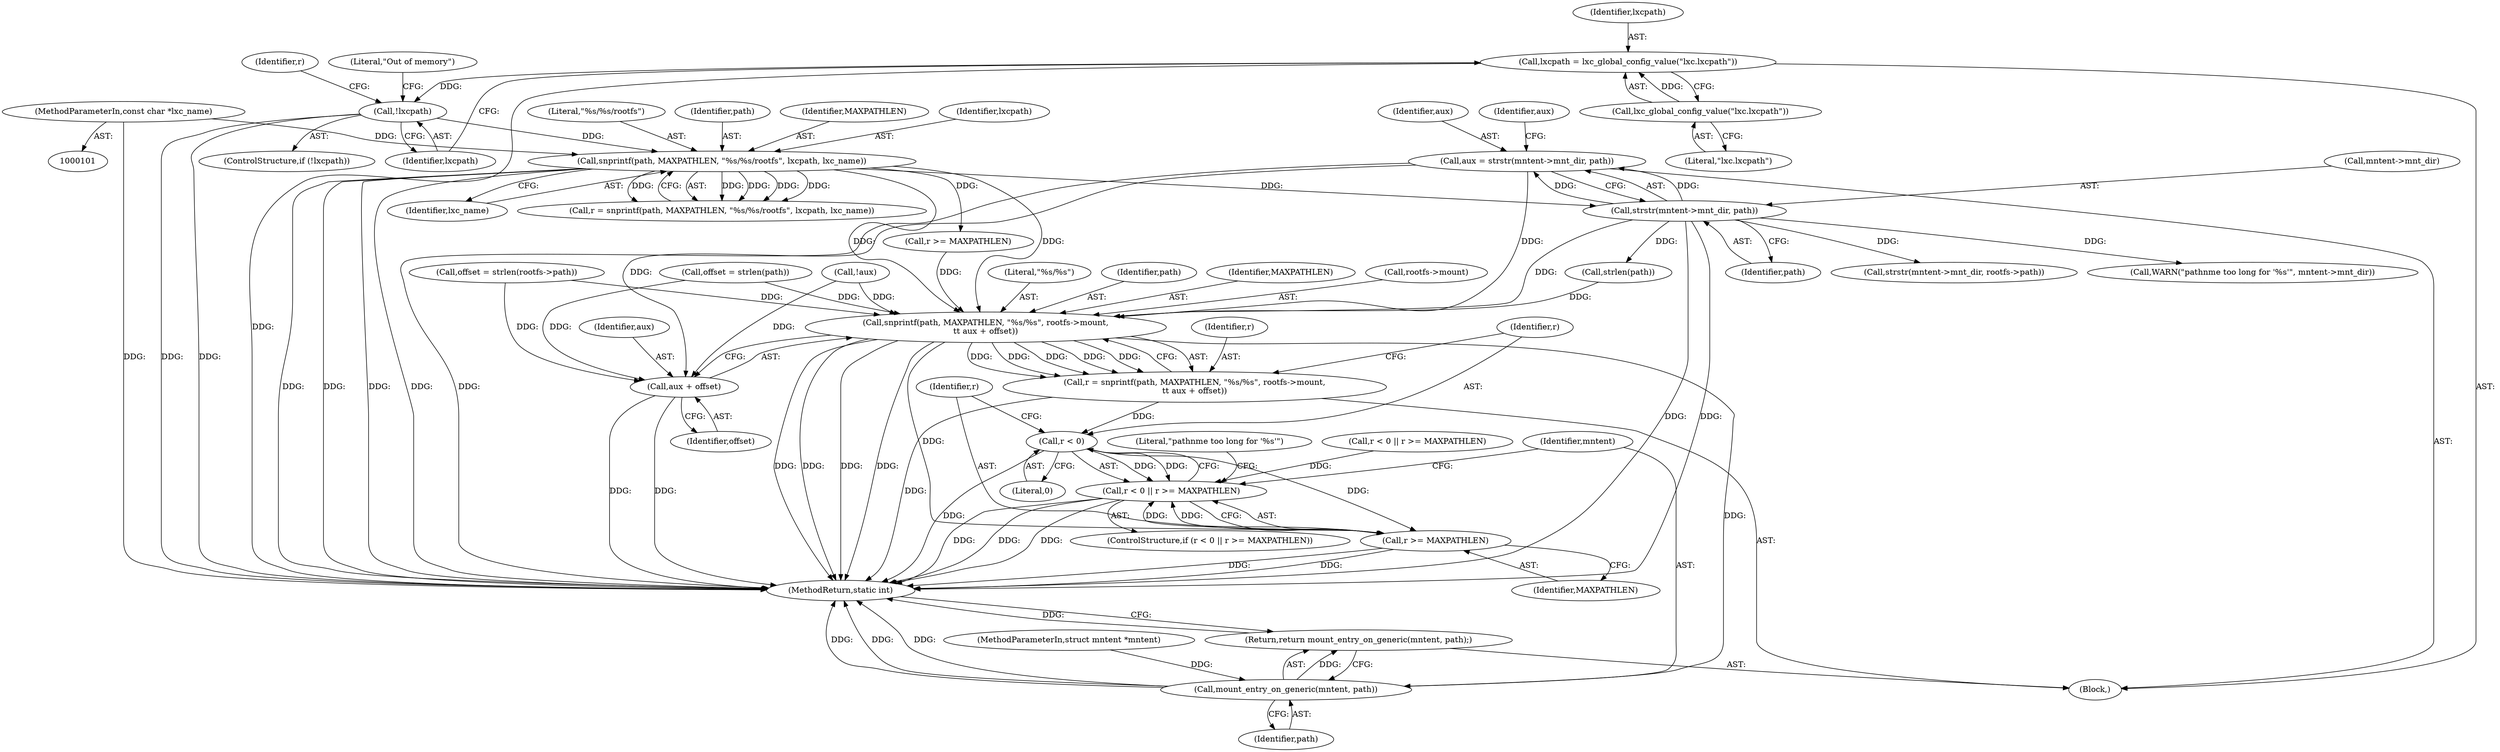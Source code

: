 digraph "0_lxc_592fd47a6245508b79fe6ac819fe6d3b2c1289be_6@API" {
"1000145" [label="(Call,aux = strstr(mntent->mnt_dir, path))"];
"1000147" [label="(Call,strstr(mntent->mnt_dir, path))"];
"1000130" [label="(Call,snprintf(path, MAXPATHLEN, \"%s/%s/rootfs\", lxcpath, lxc_name))"];
"1000120" [label="(Call,!lxcpath)"];
"1000115" [label="(Call,lxcpath = lxc_global_config_value(\"lxc.lxcpath\"))"];
"1000117" [label="(Call,lxc_global_config_value(\"lxc.lxcpath\"))"];
"1000104" [label="(MethodParameterIn,const char *lxc_name)"];
"1000190" [label="(Call,snprintf(path, MAXPATHLEN, \"%s/%s\", rootfs->mount,\n\t\t aux + offset))"];
"1000188" [label="(Call,r = snprintf(path, MAXPATHLEN, \"%s/%s\", rootfs->mount,\n\t\t aux + offset))"];
"1000202" [label="(Call,r < 0)"];
"1000201" [label="(Call,r < 0 || r >= MAXPATHLEN)"];
"1000205" [label="(Call,r >= MAXPATHLEN)"];
"1000218" [label="(Call,mount_entry_on_generic(mntent, path))"];
"1000217" [label="(Return,return mount_entry_on_generic(mntent, path);)"];
"1000197" [label="(Call,aux + offset)"];
"1000147" [label="(Call,strstr(mntent->mnt_dir, path))"];
"1000203" [label="(Identifier,r)"];
"1000155" [label="(Call,offset = strlen(path))"];
"1000193" [label="(Literal,\"%s/%s\")"];
"1000120" [label="(Call,!lxcpath)"];
"1000197" [label="(Call,aux + offset)"];
"1000218" [label="(Call,mount_entry_on_generic(mntent, path))"];
"1000205" [label="(Call,r >= MAXPATHLEN)"];
"1000190" [label="(Call,snprintf(path, MAXPATHLEN, \"%s/%s\", rootfs->mount,\n\t\t aux + offset))"];
"1000191" [label="(Identifier,path)"];
"1000210" [label="(Literal,\"pathnme too long for '%s'\")"];
"1000105" [label="(Block,)"];
"1000206" [label="(Identifier,r)"];
"1000145" [label="(Call,aux = strstr(mntent->mnt_dir, path))"];
"1000134" [label="(Identifier,lxcpath)"];
"1000130" [label="(Call,snprintf(path, MAXPATHLEN, \"%s/%s/rootfs\", lxcpath, lxc_name))"];
"1000219" [label="(Identifier,mntent)"];
"1000157" [label="(Call,strlen(path))"];
"1000202" [label="(Call,r < 0)"];
"1000207" [label="(Identifier,MAXPATHLEN)"];
"1000137" [label="(Call,r < 0 || r >= MAXPATHLEN)"];
"1000151" [label="(Identifier,path)"];
"1000133" [label="(Literal,\"%s/%s/rootfs\")"];
"1000192" [label="(Identifier,MAXPATHLEN)"];
"1000148" [label="(Call,mntent->mnt_dir)"];
"1000204" [label="(Literal,0)"];
"1000116" [label="(Identifier,lxcpath)"];
"1000131" [label="(Identifier,path)"];
"1000194" [label="(Call,rootfs->mount)"];
"1000132" [label="(Identifier,MAXPATHLEN)"];
"1000102" [label="(MethodParameterIn,struct mntent *mntent)"];
"1000189" [label="(Identifier,r)"];
"1000198" [label="(Identifier,aux)"];
"1000153" [label="(Identifier,aux)"];
"1000129" [label="(Identifier,r)"];
"1000221" [label="(MethodReturn,static int)"];
"1000201" [label="(Call,r < 0 || r >= MAXPATHLEN)"];
"1000200" [label="(ControlStructure,if (r < 0 || r >= MAXPATHLEN))"];
"1000135" [label="(Identifier,lxc_name)"];
"1000146" [label="(Identifier,aux)"];
"1000163" [label="(Call,strstr(mntent->mnt_dir, rootfs->path))"];
"1000199" [label="(Identifier,offset)"];
"1000119" [label="(ControlStructure,if (!lxcpath))"];
"1000124" [label="(Literal,\"Out of memory\")"];
"1000128" [label="(Call,r = snprintf(path, MAXPATHLEN, \"%s/%s/rootfs\", lxcpath, lxc_name))"];
"1000220" [label="(Identifier,path)"];
"1000217" [label="(Return,return mount_entry_on_generic(mntent, path);)"];
"1000115" [label="(Call,lxcpath = lxc_global_config_value(\"lxc.lxcpath\"))"];
"1000117" [label="(Call,lxc_global_config_value(\"lxc.lxcpath\"))"];
"1000104" [label="(MethodParameterIn,const char *lxc_name)"];
"1000188" [label="(Call,r = snprintf(path, MAXPATHLEN, \"%s/%s\", rootfs->mount,\n\t\t aux + offset))"];
"1000209" [label="(Call,WARN(\"pathnme too long for '%s'\", mntent->mnt_dir))"];
"1000181" [label="(Call,offset = strlen(rootfs->path))"];
"1000121" [label="(Identifier,lxcpath)"];
"1000141" [label="(Call,r >= MAXPATHLEN)"];
"1000171" [label="(Call,!aux)"];
"1000118" [label="(Literal,\"lxc.lxcpath\")"];
"1000145" -> "1000105"  [label="AST: "];
"1000145" -> "1000147"  [label="CFG: "];
"1000146" -> "1000145"  [label="AST: "];
"1000147" -> "1000145"  [label="AST: "];
"1000153" -> "1000145"  [label="CFG: "];
"1000145" -> "1000221"  [label="DDG: "];
"1000147" -> "1000145"  [label="DDG: "];
"1000147" -> "1000145"  [label="DDG: "];
"1000145" -> "1000190"  [label="DDG: "];
"1000145" -> "1000197"  [label="DDG: "];
"1000147" -> "1000151"  [label="CFG: "];
"1000148" -> "1000147"  [label="AST: "];
"1000151" -> "1000147"  [label="AST: "];
"1000147" -> "1000221"  [label="DDG: "];
"1000147" -> "1000221"  [label="DDG: "];
"1000130" -> "1000147"  [label="DDG: "];
"1000147" -> "1000157"  [label="DDG: "];
"1000147" -> "1000163"  [label="DDG: "];
"1000147" -> "1000190"  [label="DDG: "];
"1000147" -> "1000209"  [label="DDG: "];
"1000130" -> "1000128"  [label="AST: "];
"1000130" -> "1000135"  [label="CFG: "];
"1000131" -> "1000130"  [label="AST: "];
"1000132" -> "1000130"  [label="AST: "];
"1000133" -> "1000130"  [label="AST: "];
"1000134" -> "1000130"  [label="AST: "];
"1000135" -> "1000130"  [label="AST: "];
"1000128" -> "1000130"  [label="CFG: "];
"1000130" -> "1000221"  [label="DDG: "];
"1000130" -> "1000221"  [label="DDG: "];
"1000130" -> "1000221"  [label="DDG: "];
"1000130" -> "1000221"  [label="DDG: "];
"1000130" -> "1000128"  [label="DDG: "];
"1000130" -> "1000128"  [label="DDG: "];
"1000130" -> "1000128"  [label="DDG: "];
"1000130" -> "1000128"  [label="DDG: "];
"1000130" -> "1000128"  [label="DDG: "];
"1000120" -> "1000130"  [label="DDG: "];
"1000104" -> "1000130"  [label="DDG: "];
"1000130" -> "1000141"  [label="DDG: "];
"1000130" -> "1000190"  [label="DDG: "];
"1000130" -> "1000190"  [label="DDG: "];
"1000120" -> "1000119"  [label="AST: "];
"1000120" -> "1000121"  [label="CFG: "];
"1000121" -> "1000120"  [label="AST: "];
"1000124" -> "1000120"  [label="CFG: "];
"1000129" -> "1000120"  [label="CFG: "];
"1000120" -> "1000221"  [label="DDG: "];
"1000120" -> "1000221"  [label="DDG: "];
"1000115" -> "1000120"  [label="DDG: "];
"1000115" -> "1000105"  [label="AST: "];
"1000115" -> "1000117"  [label="CFG: "];
"1000116" -> "1000115"  [label="AST: "];
"1000117" -> "1000115"  [label="AST: "];
"1000121" -> "1000115"  [label="CFG: "];
"1000115" -> "1000221"  [label="DDG: "];
"1000117" -> "1000115"  [label="DDG: "];
"1000117" -> "1000118"  [label="CFG: "];
"1000118" -> "1000117"  [label="AST: "];
"1000104" -> "1000101"  [label="AST: "];
"1000104" -> "1000221"  [label="DDG: "];
"1000190" -> "1000188"  [label="AST: "];
"1000190" -> "1000197"  [label="CFG: "];
"1000191" -> "1000190"  [label="AST: "];
"1000192" -> "1000190"  [label="AST: "];
"1000193" -> "1000190"  [label="AST: "];
"1000194" -> "1000190"  [label="AST: "];
"1000197" -> "1000190"  [label="AST: "];
"1000188" -> "1000190"  [label="CFG: "];
"1000190" -> "1000221"  [label="DDG: "];
"1000190" -> "1000221"  [label="DDG: "];
"1000190" -> "1000221"  [label="DDG: "];
"1000190" -> "1000221"  [label="DDG: "];
"1000190" -> "1000188"  [label="DDG: "];
"1000190" -> "1000188"  [label="DDG: "];
"1000190" -> "1000188"  [label="DDG: "];
"1000190" -> "1000188"  [label="DDG: "];
"1000190" -> "1000188"  [label="DDG: "];
"1000157" -> "1000190"  [label="DDG: "];
"1000141" -> "1000190"  [label="DDG: "];
"1000171" -> "1000190"  [label="DDG: "];
"1000181" -> "1000190"  [label="DDG: "];
"1000155" -> "1000190"  [label="DDG: "];
"1000190" -> "1000205"  [label="DDG: "];
"1000190" -> "1000218"  [label="DDG: "];
"1000188" -> "1000105"  [label="AST: "];
"1000189" -> "1000188"  [label="AST: "];
"1000203" -> "1000188"  [label="CFG: "];
"1000188" -> "1000221"  [label="DDG: "];
"1000188" -> "1000202"  [label="DDG: "];
"1000202" -> "1000201"  [label="AST: "];
"1000202" -> "1000204"  [label="CFG: "];
"1000203" -> "1000202"  [label="AST: "];
"1000204" -> "1000202"  [label="AST: "];
"1000206" -> "1000202"  [label="CFG: "];
"1000201" -> "1000202"  [label="CFG: "];
"1000202" -> "1000221"  [label="DDG: "];
"1000202" -> "1000201"  [label="DDG: "];
"1000202" -> "1000201"  [label="DDG: "];
"1000202" -> "1000205"  [label="DDG: "];
"1000201" -> "1000200"  [label="AST: "];
"1000201" -> "1000205"  [label="CFG: "];
"1000205" -> "1000201"  [label="AST: "];
"1000210" -> "1000201"  [label="CFG: "];
"1000219" -> "1000201"  [label="CFG: "];
"1000201" -> "1000221"  [label="DDG: "];
"1000201" -> "1000221"  [label="DDG: "];
"1000201" -> "1000221"  [label="DDG: "];
"1000137" -> "1000201"  [label="DDG: "];
"1000205" -> "1000201"  [label="DDG: "];
"1000205" -> "1000201"  [label="DDG: "];
"1000205" -> "1000207"  [label="CFG: "];
"1000206" -> "1000205"  [label="AST: "];
"1000207" -> "1000205"  [label="AST: "];
"1000205" -> "1000221"  [label="DDG: "];
"1000205" -> "1000221"  [label="DDG: "];
"1000218" -> "1000217"  [label="AST: "];
"1000218" -> "1000220"  [label="CFG: "];
"1000219" -> "1000218"  [label="AST: "];
"1000220" -> "1000218"  [label="AST: "];
"1000217" -> "1000218"  [label="CFG: "];
"1000218" -> "1000221"  [label="DDG: "];
"1000218" -> "1000221"  [label="DDG: "];
"1000218" -> "1000221"  [label="DDG: "];
"1000218" -> "1000217"  [label="DDG: "];
"1000102" -> "1000218"  [label="DDG: "];
"1000217" -> "1000105"  [label="AST: "];
"1000221" -> "1000217"  [label="CFG: "];
"1000217" -> "1000221"  [label="DDG: "];
"1000197" -> "1000199"  [label="CFG: "];
"1000198" -> "1000197"  [label="AST: "];
"1000199" -> "1000197"  [label="AST: "];
"1000197" -> "1000221"  [label="DDG: "];
"1000197" -> "1000221"  [label="DDG: "];
"1000171" -> "1000197"  [label="DDG: "];
"1000181" -> "1000197"  [label="DDG: "];
"1000155" -> "1000197"  [label="DDG: "];
}
